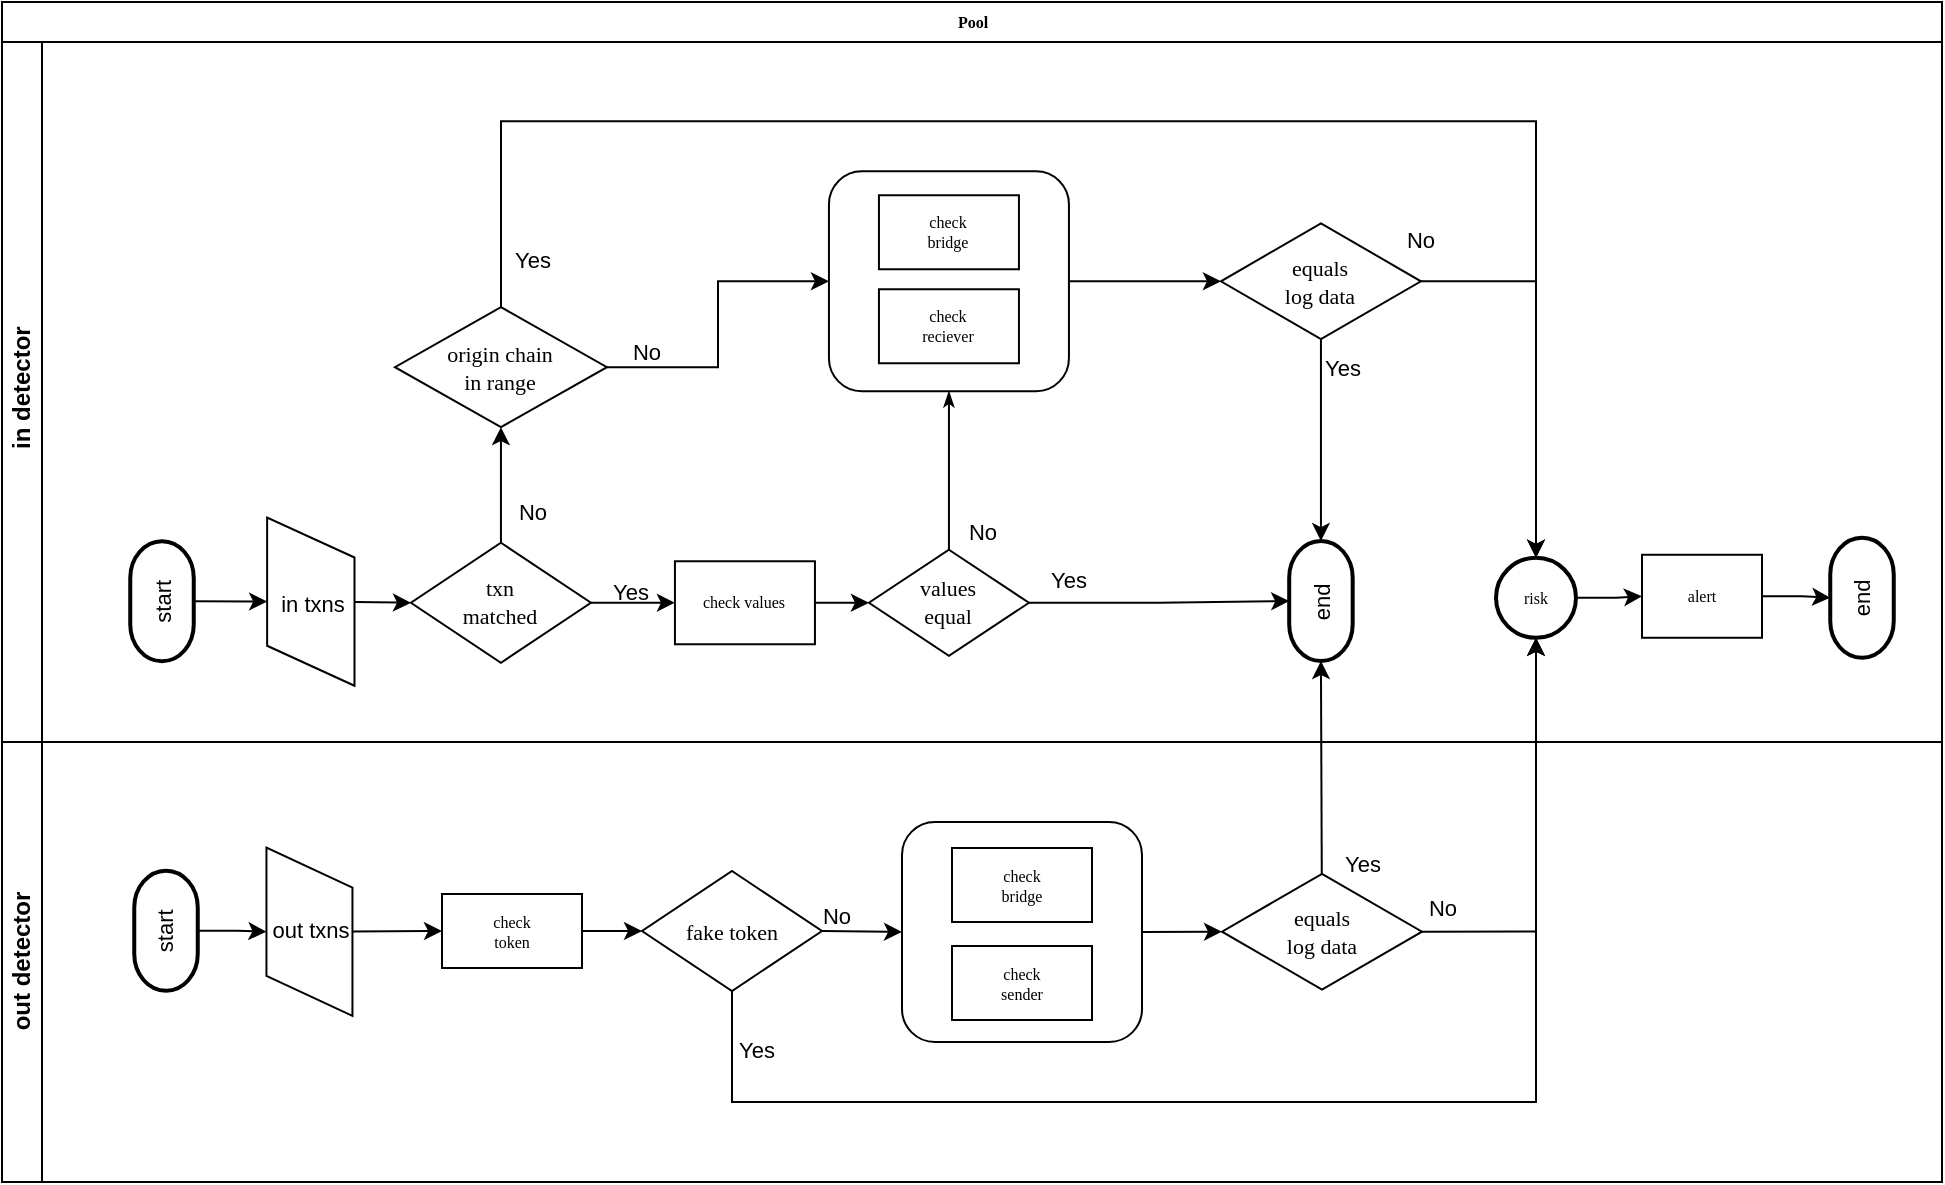 <mxfile version="20.8.20" type="github">
  <diagram name="Page-1" id="c7488fd3-1785-93aa-aadb-54a6760d102a">
    <mxGraphModel dx="1224" dy="668" grid="1" gridSize="10" guides="1" tooltips="1" connect="1" arrows="1" fold="1" page="1" pageScale="1" pageWidth="1100" pageHeight="850" background="none" math="0" shadow="0">
      <root>
        <mxCell id="0" />
        <mxCell id="1" parent="0" />
        <mxCell id="2b4e8129b02d487f-1" value="Pool" style="swimlane;html=1;childLayout=stackLayout;horizontal=1;startSize=20;horizontalStack=0;rounded=0;shadow=0;labelBackgroundColor=none;strokeWidth=1;fontFamily=Verdana;fontSize=8;align=center;" parent="1" vertex="1">
          <mxGeometry x="60" y="80" width="970" height="590" as="geometry" />
        </mxCell>
        <mxCell id="2b4e8129b02d487f-3" value="&amp;nbsp;in detector" style="swimlane;html=1;startSize=20;horizontal=0;" parent="2b4e8129b02d487f-1" vertex="1">
          <mxGeometry y="20" width="970" height="350" as="geometry" />
        </mxCell>
        <mxCell id="O-jzAxOeK0YclSTfyNuG-3" value="" style="edgeStyle=orthogonalEdgeStyle;rounded=0;orthogonalLoop=1;jettySize=auto;html=1;fontSize=11;" edge="1" parent="2b4e8129b02d487f-3" source="2b4e8129b02d487f-13" target="O-jzAxOeK0YclSTfyNuG-2">
          <mxGeometry relative="1" as="geometry" />
        </mxCell>
        <mxCell id="2b4e8129b02d487f-13" value="&lt;font style=&quot;font-size: 11px;&quot;&gt;txn&lt;br&gt;matched&lt;/font&gt;" style="strokeWidth=1;html=1;shape=mxgraph.flowchart.decision;whiteSpace=wrap;rounded=1;shadow=0;labelBackgroundColor=none;fontFamily=Verdana;fontSize=8;align=center;" parent="2b4e8129b02d487f-3" vertex="1">
          <mxGeometry x="204.47" y="250.38" width="90" height="60" as="geometry" />
        </mxCell>
        <mxCell id="O-jzAxOeK0YclSTfyNuG-7" value="" style="edgeStyle=orthogonalEdgeStyle;rounded=0;orthogonalLoop=1;jettySize=auto;html=1;fontSize=11;" edge="1" parent="2b4e8129b02d487f-3" source="O-jzAxOeK0YclSTfyNuG-2" target="O-jzAxOeK0YclSTfyNuG-6">
          <mxGeometry relative="1" as="geometry" />
        </mxCell>
        <mxCell id="O-jzAxOeK0YclSTfyNuG-2" value="check values" style="whiteSpace=wrap;html=1;fontSize=8;fontFamily=Verdana;strokeWidth=1;rounded=1;shadow=0;labelBackgroundColor=none;arcSize=0;" vertex="1" parent="2b4e8129b02d487f-3">
          <mxGeometry x="336.47" y="259.63" width="70" height="41.5" as="geometry" />
        </mxCell>
        <mxCell id="O-jzAxOeK0YclSTfyNuG-11" style="edgeStyle=orthogonalEdgeStyle;rounded=0;orthogonalLoop=1;jettySize=auto;html=1;entryX=0.5;entryY=0;entryDx=0;entryDy=0;fontSize=11;entryPerimeter=0;" edge="1" parent="2b4e8129b02d487f-3" source="O-jzAxOeK0YclSTfyNuG-6" target="O-jzAxOeK0YclSTfyNuG-107">
          <mxGeometry relative="1" as="geometry">
            <mxPoint x="639.47" y="280.63" as="targetPoint" />
          </mxGeometry>
        </mxCell>
        <mxCell id="O-jzAxOeK0YclSTfyNuG-6" value="&lt;span style=&quot;font-size: 11px;&quot;&gt;values&lt;br&gt;equal&lt;br&gt;&lt;/span&gt;" style="strokeWidth=1;html=1;shape=mxgraph.flowchart.decision;whiteSpace=wrap;rounded=1;shadow=0;labelBackgroundColor=none;fontFamily=Verdana;fontSize=8;align=center;" vertex="1" parent="2b4e8129b02d487f-3">
          <mxGeometry x="433.47" y="253.88" width="80" height="53" as="geometry" />
        </mxCell>
        <mxCell id="O-jzAxOeK0YclSTfyNuG-12" value="Yes" style="text;html=1;align=center;verticalAlign=middle;resizable=0;points=[];autosize=1;strokeColor=none;fillColor=none;fontSize=11;" vertex="1" parent="2b4e8129b02d487f-3">
          <mxGeometry x="513.47" y="253.88" width="40" height="30" as="geometry" />
        </mxCell>
        <mxCell id="O-jzAxOeK0YclSTfyNuG-8" value="No" style="text;html=1;align=center;verticalAlign=middle;resizable=0;points=[];autosize=1;strokeColor=none;fillColor=none;fontSize=11;" vertex="1" parent="2b4e8129b02d487f-3">
          <mxGeometry x="470.47" y="229.63" width="40" height="30" as="geometry" />
        </mxCell>
        <mxCell id="O-jzAxOeK0YclSTfyNuG-22" value="Yes" style="text;html=1;align=center;verticalAlign=middle;resizable=0;points=[];autosize=1;strokeColor=none;fillColor=none;fontSize=11;" vertex="1" parent="2b4e8129b02d487f-3">
          <mxGeometry x="294.47" y="259.63" width="40" height="30" as="geometry" />
        </mxCell>
        <mxCell id="O-jzAxOeK0YclSTfyNuG-62" style="edgeStyle=none;rounded=0;orthogonalLoop=1;jettySize=auto;html=1;fontSize=11;elbow=vertical;entryX=0;entryY=0.5;entryDx=0;entryDy=0;entryPerimeter=0;" edge="1" parent="2b4e8129b02d487f-3" source="O-jzAxOeK0YclSTfyNuG-60" target="2b4e8129b02d487f-13">
          <mxGeometry relative="1" as="geometry">
            <mxPoint x="294.13" y="321.38" as="targetPoint" />
          </mxGeometry>
        </mxCell>
        <mxCell id="O-jzAxOeK0YclSTfyNuG-60" value="" style="shape=parallelogram;perimeter=parallelogramPerimeter;whiteSpace=wrap;html=1;fixedSize=1;fontSize=11;rotation=-90;" vertex="1" parent="2b4e8129b02d487f-3">
          <mxGeometry x="112.34" y="257.97" width="84.13" height="43.68" as="geometry" />
        </mxCell>
        <mxCell id="O-jzAxOeK0YclSTfyNuG-66" style="edgeStyle=none;rounded=0;orthogonalLoop=1;jettySize=auto;html=1;fontSize=11;elbow=vertical;" edge="1" parent="2b4e8129b02d487f-3" source="O-jzAxOeK0YclSTfyNuG-64" target="O-jzAxOeK0YclSTfyNuG-60">
          <mxGeometry relative="1" as="geometry" />
        </mxCell>
        <mxCell id="O-jzAxOeK0YclSTfyNuG-64" value="start" style="strokeWidth=2;html=1;shape=mxgraph.flowchart.terminator;whiteSpace=wrap;fontSize=11;rotation=-90;" vertex="1" parent="2b4e8129b02d487f-3">
          <mxGeometry x="50" y="263.76" width="60" height="31.75" as="geometry" />
        </mxCell>
        <mxCell id="O-jzAxOeK0YclSTfyNuG-65" value="in txns" style="text;html=1;align=center;verticalAlign=middle;resizable=0;points=[];autosize=1;strokeColor=none;fillColor=none;fontSize=11;" vertex="1" parent="2b4e8129b02d487f-3">
          <mxGeometry x="125" y="265.88" width="60" height="30" as="geometry" />
        </mxCell>
        <mxCell id="O-jzAxOeK0YclSTfyNuG-69" value="" style="rounded=1;whiteSpace=wrap;html=1;fontSize=11;" vertex="1" parent="2b4e8129b02d487f-3">
          <mxGeometry x="413.47" y="64.63" width="120" height="110" as="geometry" />
        </mxCell>
        <mxCell id="O-jzAxOeK0YclSTfyNuG-70" value="check&lt;br&gt;bridge" style="rounded=1;whiteSpace=wrap;html=1;shadow=0;labelBackgroundColor=none;strokeWidth=1;fontFamily=Verdana;fontSize=8;align=center;arcSize=0;" vertex="1" parent="2b4e8129b02d487f-3">
          <mxGeometry x="438.47" y="76.63" width="70" height="37" as="geometry" />
        </mxCell>
        <mxCell id="O-jzAxOeK0YclSTfyNuG-71" value="check&lt;br&gt;reciever" style="rounded=1;whiteSpace=wrap;html=1;shadow=0;labelBackgroundColor=none;strokeWidth=1;fontFamily=Verdana;fontSize=8;align=center;arcSize=0;" vertex="1" parent="2b4e8129b02d487f-3">
          <mxGeometry x="438.47" y="123.63" width="70" height="37" as="geometry" />
        </mxCell>
        <mxCell id="O-jzAxOeK0YclSTfyNuG-103" style="edgeStyle=none;rounded=0;orthogonalLoop=1;jettySize=auto;html=1;entryX=1;entryY=0.5;entryDx=0;entryDy=0;fontSize=11;elbow=vertical;entryPerimeter=0;" edge="1" parent="2b4e8129b02d487f-3" source="O-jzAxOeK0YclSTfyNuG-74" target="O-jzAxOeK0YclSTfyNuG-107">
          <mxGeometry relative="1" as="geometry">
            <mxPoint x="659.47" y="260.63" as="targetPoint" />
          </mxGeometry>
        </mxCell>
        <mxCell id="O-jzAxOeK0YclSTfyNuG-112" style="edgeStyle=orthogonalEdgeStyle;rounded=0;orthogonalLoop=1;jettySize=auto;html=1;entryX=0.5;entryY=0;entryDx=0;entryDy=0;fontSize=11;elbow=vertical;" edge="1" parent="2b4e8129b02d487f-3" source="O-jzAxOeK0YclSTfyNuG-74" target="O-jzAxOeK0YclSTfyNuG-110">
          <mxGeometry relative="1" as="geometry" />
        </mxCell>
        <mxCell id="O-jzAxOeK0YclSTfyNuG-74" value="&lt;span style=&quot;font-size: 11px;&quot;&gt;equals &lt;br&gt;log data&lt;br&gt;&lt;/span&gt;" style="strokeWidth=1;html=1;shape=mxgraph.flowchart.decision;whiteSpace=wrap;rounded=1;shadow=0;labelBackgroundColor=none;fontFamily=Verdana;fontSize=8;align=center;" vertex="1" parent="2b4e8129b02d487f-3">
          <mxGeometry x="609.47" y="90.69" width="100" height="57.88" as="geometry" />
        </mxCell>
        <mxCell id="O-jzAxOeK0YclSTfyNuG-68" value="" style="edgeStyle=none;rounded=0;orthogonalLoop=1;jettySize=auto;html=1;fontSize=11;elbow=vertical;entryX=0;entryY=0.5;entryDx=0;entryDy=0;entryPerimeter=0;" edge="1" parent="2b4e8129b02d487f-3" source="O-jzAxOeK0YclSTfyNuG-69" target="O-jzAxOeK0YclSTfyNuG-74">
          <mxGeometry relative="1" as="geometry" />
        </mxCell>
        <mxCell id="O-jzAxOeK0YclSTfyNuG-75" value="Yes" style="text;html=1;align=center;verticalAlign=middle;resizable=0;points=[];autosize=1;strokeColor=none;fillColor=none;fontSize=11;" vertex="1" parent="2b4e8129b02d487f-3">
          <mxGeometry x="650" y="147.57" width="40" height="30" as="geometry" />
        </mxCell>
        <mxCell id="O-jzAxOeK0YclSTfyNuG-76" value="No" style="text;html=1;align=center;verticalAlign=middle;resizable=0;points=[];autosize=1;strokeColor=none;fillColor=none;fontSize=11;" vertex="1" parent="2b4e8129b02d487f-3">
          <mxGeometry x="689.47" y="83.63" width="40" height="30" as="geometry" />
        </mxCell>
        <mxCell id="O-jzAxOeK0YclSTfyNuG-78" style="edgeStyle=orthogonalEdgeStyle;rounded=0;orthogonalLoop=1;jettySize=auto;html=1;entryX=0;entryY=0.5;entryDx=0;entryDy=0;fontSize=11;elbow=vertical;" edge="1" parent="2b4e8129b02d487f-3" source="O-jzAxOeK0YclSTfyNuG-79" target="O-jzAxOeK0YclSTfyNuG-69">
          <mxGeometry relative="1" as="geometry" />
        </mxCell>
        <mxCell id="O-jzAxOeK0YclSTfyNuG-113" style="edgeStyle=orthogonalEdgeStyle;rounded=0;orthogonalLoop=1;jettySize=auto;html=1;entryX=0.5;entryY=0;entryDx=0;entryDy=0;fontSize=11;elbow=vertical;" edge="1" parent="2b4e8129b02d487f-3" source="O-jzAxOeK0YclSTfyNuG-79" target="O-jzAxOeK0YclSTfyNuG-110">
          <mxGeometry relative="1" as="geometry">
            <Array as="points">
              <mxPoint x="250" y="39.63" />
              <mxPoint x="767" y="39.63" />
            </Array>
          </mxGeometry>
        </mxCell>
        <mxCell id="O-jzAxOeK0YclSTfyNuG-79" value="&lt;span style=&quot;font-size: 11px;&quot;&gt;origin chain&lt;br&gt;in range&lt;br&gt;&lt;/span&gt;" style="strokeWidth=1;html=1;shape=mxgraph.flowchart.decision;whiteSpace=wrap;rounded=1;shadow=0;labelBackgroundColor=none;fontFamily=Verdana;fontSize=8;align=center;" vertex="1" parent="2b4e8129b02d487f-3">
          <mxGeometry x="196.47" y="132.57" width="106" height="60" as="geometry" />
        </mxCell>
        <mxCell id="O-jzAxOeK0YclSTfyNuG-80" value="No" style="text;html=1;align=center;verticalAlign=middle;resizable=0;points=[];autosize=1;strokeColor=none;fillColor=none;fontSize=11;" vertex="1" parent="2b4e8129b02d487f-3">
          <mxGeometry x="302.47" y="139.63" width="40" height="30" as="geometry" />
        </mxCell>
        <mxCell id="O-jzAxOeK0YclSTfyNuG-82" value="Yes" style="text;html=1;align=center;verticalAlign=middle;resizable=0;points=[];autosize=1;strokeColor=none;fillColor=none;fontSize=11;" vertex="1" parent="2b4e8129b02d487f-3">
          <mxGeometry x="245.47" y="93.63" width="40" height="30" as="geometry" />
        </mxCell>
        <mxCell id="2b4e8129b02d487f-33" style="edgeStyle=orthogonalEdgeStyle;rounded=0;html=1;labelBackgroundColor=none;startArrow=none;startFill=0;startSize=5;endArrow=classicThin;endFill=1;endSize=5;jettySize=auto;orthogonalLoop=1;strokeWidth=1;fontFamily=Verdana;fontSize=8;exitX=0.5;exitY=0;exitDx=0;exitDy=0;exitPerimeter=0;entryX=0.5;entryY=1;entryDx=0;entryDy=0;" parent="2b4e8129b02d487f-3" source="O-jzAxOeK0YclSTfyNuG-6" target="O-jzAxOeK0YclSTfyNuG-69" edge="1">
          <mxGeometry relative="1" as="geometry">
            <mxPoint x="473.47" y="341.38" as="targetPoint" />
          </mxGeometry>
        </mxCell>
        <mxCell id="O-jzAxOeK0YclSTfyNuG-41" value="" style="edgeStyle=orthogonalEdgeStyle;rounded=0;orthogonalLoop=1;jettySize=auto;html=1;fontSize=11;elbow=vertical;entryX=0.5;entryY=1;entryDx=0;entryDy=0;entryPerimeter=0;" edge="1" parent="2b4e8129b02d487f-3" source="2b4e8129b02d487f-13" target="O-jzAxOeK0YclSTfyNuG-79">
          <mxGeometry relative="1" as="geometry">
            <mxPoint x="249.47" y="359.32" as="targetPoint" />
          </mxGeometry>
        </mxCell>
        <mxCell id="O-jzAxOeK0YclSTfyNuG-42" value="No" style="text;html=1;align=center;verticalAlign=middle;resizable=0;points=[];autosize=1;strokeColor=none;fillColor=none;fontSize=11;" vertex="1" parent="2b4e8129b02d487f-3">
          <mxGeometry x="245.47" y="220.38" width="40" height="30" as="geometry" />
        </mxCell>
        <mxCell id="O-jzAxOeK0YclSTfyNuG-107" value="end" style="strokeWidth=2;html=1;shape=mxgraph.flowchart.terminator;whiteSpace=wrap;fontSize=11;rotation=-90;" vertex="1" parent="2b4e8129b02d487f-3">
          <mxGeometry x="629.47" y="263.63" width="60" height="31.75" as="geometry" />
        </mxCell>
        <mxCell id="O-jzAxOeK0YclSTfyNuG-115" style="edgeStyle=orthogonalEdgeStyle;rounded=0;orthogonalLoop=1;jettySize=auto;html=1;entryX=0;entryY=0.5;entryDx=0;entryDy=0;fontSize=11;elbow=vertical;" edge="1" parent="2b4e8129b02d487f-3" source="O-jzAxOeK0YclSTfyNuG-110" target="O-jzAxOeK0YclSTfyNuG-114">
          <mxGeometry relative="1" as="geometry" />
        </mxCell>
        <mxCell id="O-jzAxOeK0YclSTfyNuG-110" value="risk" style="ellipse;whiteSpace=wrap;html=1;rounded=0;shadow=0;labelBackgroundColor=none;strokeWidth=2;fontFamily=Verdana;fontSize=8;align=center;" vertex="1" parent="2b4e8129b02d487f-3">
          <mxGeometry x="747" y="257.88" width="40" height="40" as="geometry" />
        </mxCell>
        <mxCell id="O-jzAxOeK0YclSTfyNuG-117" style="edgeStyle=orthogonalEdgeStyle;rounded=0;orthogonalLoop=1;jettySize=auto;html=1;entryX=0.5;entryY=0;entryDx=0;entryDy=0;entryPerimeter=0;fontSize=11;elbow=vertical;" edge="1" parent="2b4e8129b02d487f-3" source="O-jzAxOeK0YclSTfyNuG-114" target="O-jzAxOeK0YclSTfyNuG-116">
          <mxGeometry relative="1" as="geometry" />
        </mxCell>
        <mxCell id="O-jzAxOeK0YclSTfyNuG-114" value="alert" style="whiteSpace=wrap;html=1;fontSize=8;fontFamily=Verdana;strokeWidth=1;rounded=1;shadow=0;labelBackgroundColor=none;arcSize=0;" vertex="1" parent="2b4e8129b02d487f-3">
          <mxGeometry x="820" y="256.38" width="60" height="41.5" as="geometry" />
        </mxCell>
        <mxCell id="O-jzAxOeK0YclSTfyNuG-116" value="end" style="strokeWidth=2;html=1;shape=mxgraph.flowchart.terminator;whiteSpace=wrap;fontSize=11;rotation=-90;" vertex="1" parent="2b4e8129b02d487f-3">
          <mxGeometry x="900" y="262.01" width="60" height="31.75" as="geometry" />
        </mxCell>
        <mxCell id="2b4e8129b02d487f-4" value="out detector" style="swimlane;html=1;startSize=20;horizontal=0;" parent="2b4e8129b02d487f-1" vertex="1">
          <mxGeometry y="370" width="970" height="220" as="geometry" />
        </mxCell>
        <mxCell id="O-jzAxOeK0YclSTfyNuG-96" style="edgeStyle=none;rounded=0;orthogonalLoop=1;jettySize=auto;html=1;exitX=1;exitY=0.5;exitDx=0;exitDy=0;entryX=0;entryY=0.5;entryDx=0;entryDy=0;entryPerimeter=0;fontSize=11;elbow=vertical;" edge="1" parent="2b4e8129b02d487f-4" source="O-jzAxOeK0YclSTfyNuG-53" target="O-jzAxOeK0YclSTfyNuG-94">
          <mxGeometry relative="1" as="geometry" />
        </mxCell>
        <mxCell id="O-jzAxOeK0YclSTfyNuG-53" value="" style="rounded=1;whiteSpace=wrap;html=1;fontSize=11;" vertex="1" parent="2b4e8129b02d487f-4">
          <mxGeometry x="450" y="40" width="120" height="110" as="geometry" />
        </mxCell>
        <mxCell id="O-jzAxOeK0YclSTfyNuG-54" value="check&lt;br&gt;bridge" style="rounded=1;whiteSpace=wrap;html=1;shadow=0;labelBackgroundColor=none;strokeWidth=1;fontFamily=Verdana;fontSize=8;align=center;arcSize=0;" vertex="1" parent="2b4e8129b02d487f-4">
          <mxGeometry x="475" y="53" width="70" height="37" as="geometry" />
        </mxCell>
        <mxCell id="O-jzAxOeK0YclSTfyNuG-55" value="check&lt;br&gt;sender" style="rounded=1;whiteSpace=wrap;html=1;shadow=0;labelBackgroundColor=none;strokeWidth=1;fontFamily=Verdana;fontSize=8;align=center;arcSize=0;" vertex="1" parent="2b4e8129b02d487f-4">
          <mxGeometry x="475" y="102" width="70" height="37" as="geometry" />
        </mxCell>
        <mxCell id="O-jzAxOeK0YclSTfyNuG-98" style="edgeStyle=none;rounded=0;orthogonalLoop=1;jettySize=auto;html=1;exitX=1;exitY=0.5;exitDx=0;exitDy=0;entryX=0;entryY=0.5;entryDx=0;entryDy=0;entryPerimeter=0;fontSize=11;elbow=vertical;" edge="1" parent="2b4e8129b02d487f-4" source="O-jzAxOeK0YclSTfyNuG-58" target="O-jzAxOeK0YclSTfyNuG-87">
          <mxGeometry relative="1" as="geometry" />
        </mxCell>
        <mxCell id="O-jzAxOeK0YclSTfyNuG-58" value="check&lt;br&gt;token" style="rounded=1;whiteSpace=wrap;html=1;shadow=0;labelBackgroundColor=none;strokeWidth=1;fontFamily=Verdana;fontSize=8;align=center;arcSize=0;" vertex="1" parent="2b4e8129b02d487f-4">
          <mxGeometry x="220" y="76" width="70" height="37" as="geometry" />
        </mxCell>
        <mxCell id="O-jzAxOeK0YclSTfyNuG-85" style="edgeStyle=orthogonalEdgeStyle;rounded=0;orthogonalLoop=1;jettySize=auto;html=1;fontSize=11;elbow=vertical;" edge="1" parent="2b4e8129b02d487f-4" source="O-jzAxOeK0YclSTfyNuG-67" target="O-jzAxOeK0YclSTfyNuG-83">
          <mxGeometry relative="1" as="geometry" />
        </mxCell>
        <mxCell id="O-jzAxOeK0YclSTfyNuG-67" value="start" style="strokeWidth=2;html=1;shape=mxgraph.flowchart.terminator;whiteSpace=wrap;fontSize=11;rotation=-90;" vertex="1" parent="2b4e8129b02d487f-4">
          <mxGeometry x="52" y="78.5" width="60" height="31.75" as="geometry" />
        </mxCell>
        <mxCell id="O-jzAxOeK0YclSTfyNuG-99" style="edgeStyle=none;rounded=0;orthogonalLoop=1;jettySize=auto;html=1;entryX=0;entryY=0.5;entryDx=0;entryDy=0;fontSize=11;elbow=vertical;" edge="1" parent="2b4e8129b02d487f-4" source="O-jzAxOeK0YclSTfyNuG-83" target="O-jzAxOeK0YclSTfyNuG-58">
          <mxGeometry relative="1" as="geometry" />
        </mxCell>
        <mxCell id="O-jzAxOeK0YclSTfyNuG-83" value="" style="shape=parallelogram;perimeter=parallelogramPerimeter;whiteSpace=wrap;html=1;fixedSize=1;fontSize=11;rotation=-90;" vertex="1" parent="2b4e8129b02d487f-4">
          <mxGeometry x="111.66" y="73.34" width="84.13" height="43" as="geometry" />
        </mxCell>
        <mxCell id="O-jzAxOeK0YclSTfyNuG-84" value="out txns" style="text;html=1;align=center;verticalAlign=middle;resizable=0;points=[];autosize=1;strokeColor=none;fillColor=none;fontSize=11;" vertex="1" parent="2b4e8129b02d487f-4">
          <mxGeometry x="118.73" y="78.5" width="70" height="30" as="geometry" />
        </mxCell>
        <mxCell id="O-jzAxOeK0YclSTfyNuG-97" style="edgeStyle=none;rounded=0;orthogonalLoop=1;jettySize=auto;html=1;exitX=1;exitY=0.5;exitDx=0;exitDy=0;exitPerimeter=0;entryX=0;entryY=0.5;entryDx=0;entryDy=0;fontSize=11;elbow=vertical;" edge="1" parent="2b4e8129b02d487f-4" source="O-jzAxOeK0YclSTfyNuG-87" target="O-jzAxOeK0YclSTfyNuG-53">
          <mxGeometry relative="1" as="geometry" />
        </mxCell>
        <mxCell id="O-jzAxOeK0YclSTfyNuG-87" value="&lt;span style=&quot;font-size: 11px;&quot;&gt;fake token&lt;/span&gt;" style="strokeWidth=1;html=1;shape=mxgraph.flowchart.decision;whiteSpace=wrap;rounded=1;shadow=0;labelBackgroundColor=none;fontFamily=Verdana;fontSize=8;align=center;" vertex="1" parent="2b4e8129b02d487f-4">
          <mxGeometry x="320" y="64.5" width="90" height="60" as="geometry" />
        </mxCell>
        <mxCell id="O-jzAxOeK0YclSTfyNuG-93" value="Yes" style="text;html=1;align=center;verticalAlign=middle;resizable=0;points=[];autosize=1;strokeColor=none;fillColor=none;fontSize=11;" vertex="1" parent="2b4e8129b02d487f-4">
          <mxGeometry x="357" y="139" width="40" height="30" as="geometry" />
        </mxCell>
        <mxCell id="O-jzAxOeK0YclSTfyNuG-94" value="&lt;span style=&quot;font-size: 11px;&quot;&gt;equals &lt;br&gt;log data&lt;br&gt;&lt;/span&gt;" style="strokeWidth=1;html=1;shape=mxgraph.flowchart.decision;whiteSpace=wrap;rounded=1;shadow=0;labelBackgroundColor=none;fontFamily=Verdana;fontSize=8;align=center;" vertex="1" parent="2b4e8129b02d487f-4">
          <mxGeometry x="610" y="65.9" width="100" height="57.88" as="geometry" />
        </mxCell>
        <mxCell id="O-jzAxOeK0YclSTfyNuG-90" value="No" style="text;html=1;align=center;verticalAlign=middle;resizable=0;points=[];autosize=1;strokeColor=none;fillColor=none;fontSize=11;" vertex="1" parent="2b4e8129b02d487f-4">
          <mxGeometry x="397" y="72" width="40" height="30" as="geometry" />
        </mxCell>
        <mxCell id="O-jzAxOeK0YclSTfyNuG-104" value="Yes" style="text;html=1;align=center;verticalAlign=middle;resizable=0;points=[];autosize=1;strokeColor=none;fillColor=none;fontSize=11;" vertex="1" parent="2b4e8129b02d487f-4">
          <mxGeometry x="660" y="46.0" width="40" height="30" as="geometry" />
        </mxCell>
        <mxCell id="O-jzAxOeK0YclSTfyNuG-100" style="edgeStyle=orthogonalEdgeStyle;rounded=0;orthogonalLoop=1;jettySize=auto;html=1;exitX=1;exitY=0.5;exitDx=0;exitDy=0;exitPerimeter=0;fontSize=11;elbow=vertical;entryX=0.5;entryY=1;entryDx=0;entryDy=0;" edge="1" parent="2b4e8129b02d487f-1" source="O-jzAxOeK0YclSTfyNuG-94" target="O-jzAxOeK0YclSTfyNuG-110">
          <mxGeometry relative="1" as="geometry">
            <mxPoint x="850" y="309.625" as="targetPoint" />
          </mxGeometry>
        </mxCell>
        <mxCell id="O-jzAxOeK0YclSTfyNuG-108" style="edgeStyle=none;rounded=0;orthogonalLoop=1;jettySize=auto;html=1;entryX=0;entryY=0.5;entryDx=0;entryDy=0;entryPerimeter=0;fontSize=11;elbow=vertical;" edge="1" parent="2b4e8129b02d487f-1" source="O-jzAxOeK0YclSTfyNuG-94" target="O-jzAxOeK0YclSTfyNuG-107">
          <mxGeometry relative="1" as="geometry" />
        </mxCell>
        <mxCell id="O-jzAxOeK0YclSTfyNuG-91" style="edgeStyle=orthogonalEdgeStyle;rounded=0;orthogonalLoop=1;jettySize=auto;html=1;exitX=0.5;exitY=1;exitDx=0;exitDy=0;exitPerimeter=0;fontSize=11;elbow=vertical;entryX=0.5;entryY=1;entryDx=0;entryDy=0;" edge="1" parent="2b4e8129b02d487f-1" source="O-jzAxOeK0YclSTfyNuG-87" target="O-jzAxOeK0YclSTfyNuG-110">
          <mxGeometry relative="1" as="geometry">
            <mxPoint x="365" y="500" as="targetPoint" />
            <Array as="points">
              <mxPoint x="365" y="550" />
              <mxPoint x="767" y="550" />
            </Array>
          </mxGeometry>
        </mxCell>
        <mxCell id="O-jzAxOeK0YclSTfyNuG-105" value="No" style="text;html=1;align=center;verticalAlign=middle;resizable=0;points=[];autosize=1;strokeColor=none;fillColor=none;fontSize=11;" vertex="1" parent="1">
          <mxGeometry x="760" y="518" width="40" height="30" as="geometry" />
        </mxCell>
      </root>
    </mxGraphModel>
  </diagram>
</mxfile>
